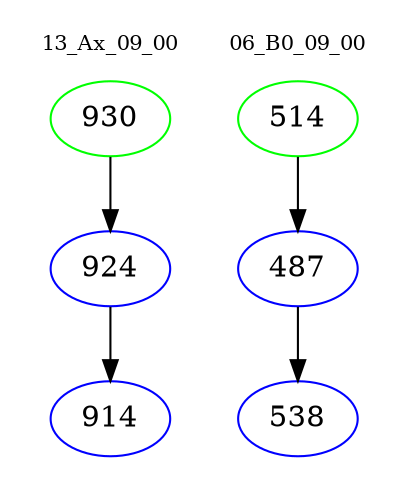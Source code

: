 digraph{
subgraph cluster_0 {
color = white
label = "13_Ax_09_00";
fontsize=10;
T0_930 [label="930", color="green"]
T0_930 -> T0_924 [color="black"]
T0_924 [label="924", color="blue"]
T0_924 -> T0_914 [color="black"]
T0_914 [label="914", color="blue"]
}
subgraph cluster_1 {
color = white
label = "06_B0_09_00";
fontsize=10;
T1_514 [label="514", color="green"]
T1_514 -> T1_487 [color="black"]
T1_487 [label="487", color="blue"]
T1_487 -> T1_538 [color="black"]
T1_538 [label="538", color="blue"]
}
}
